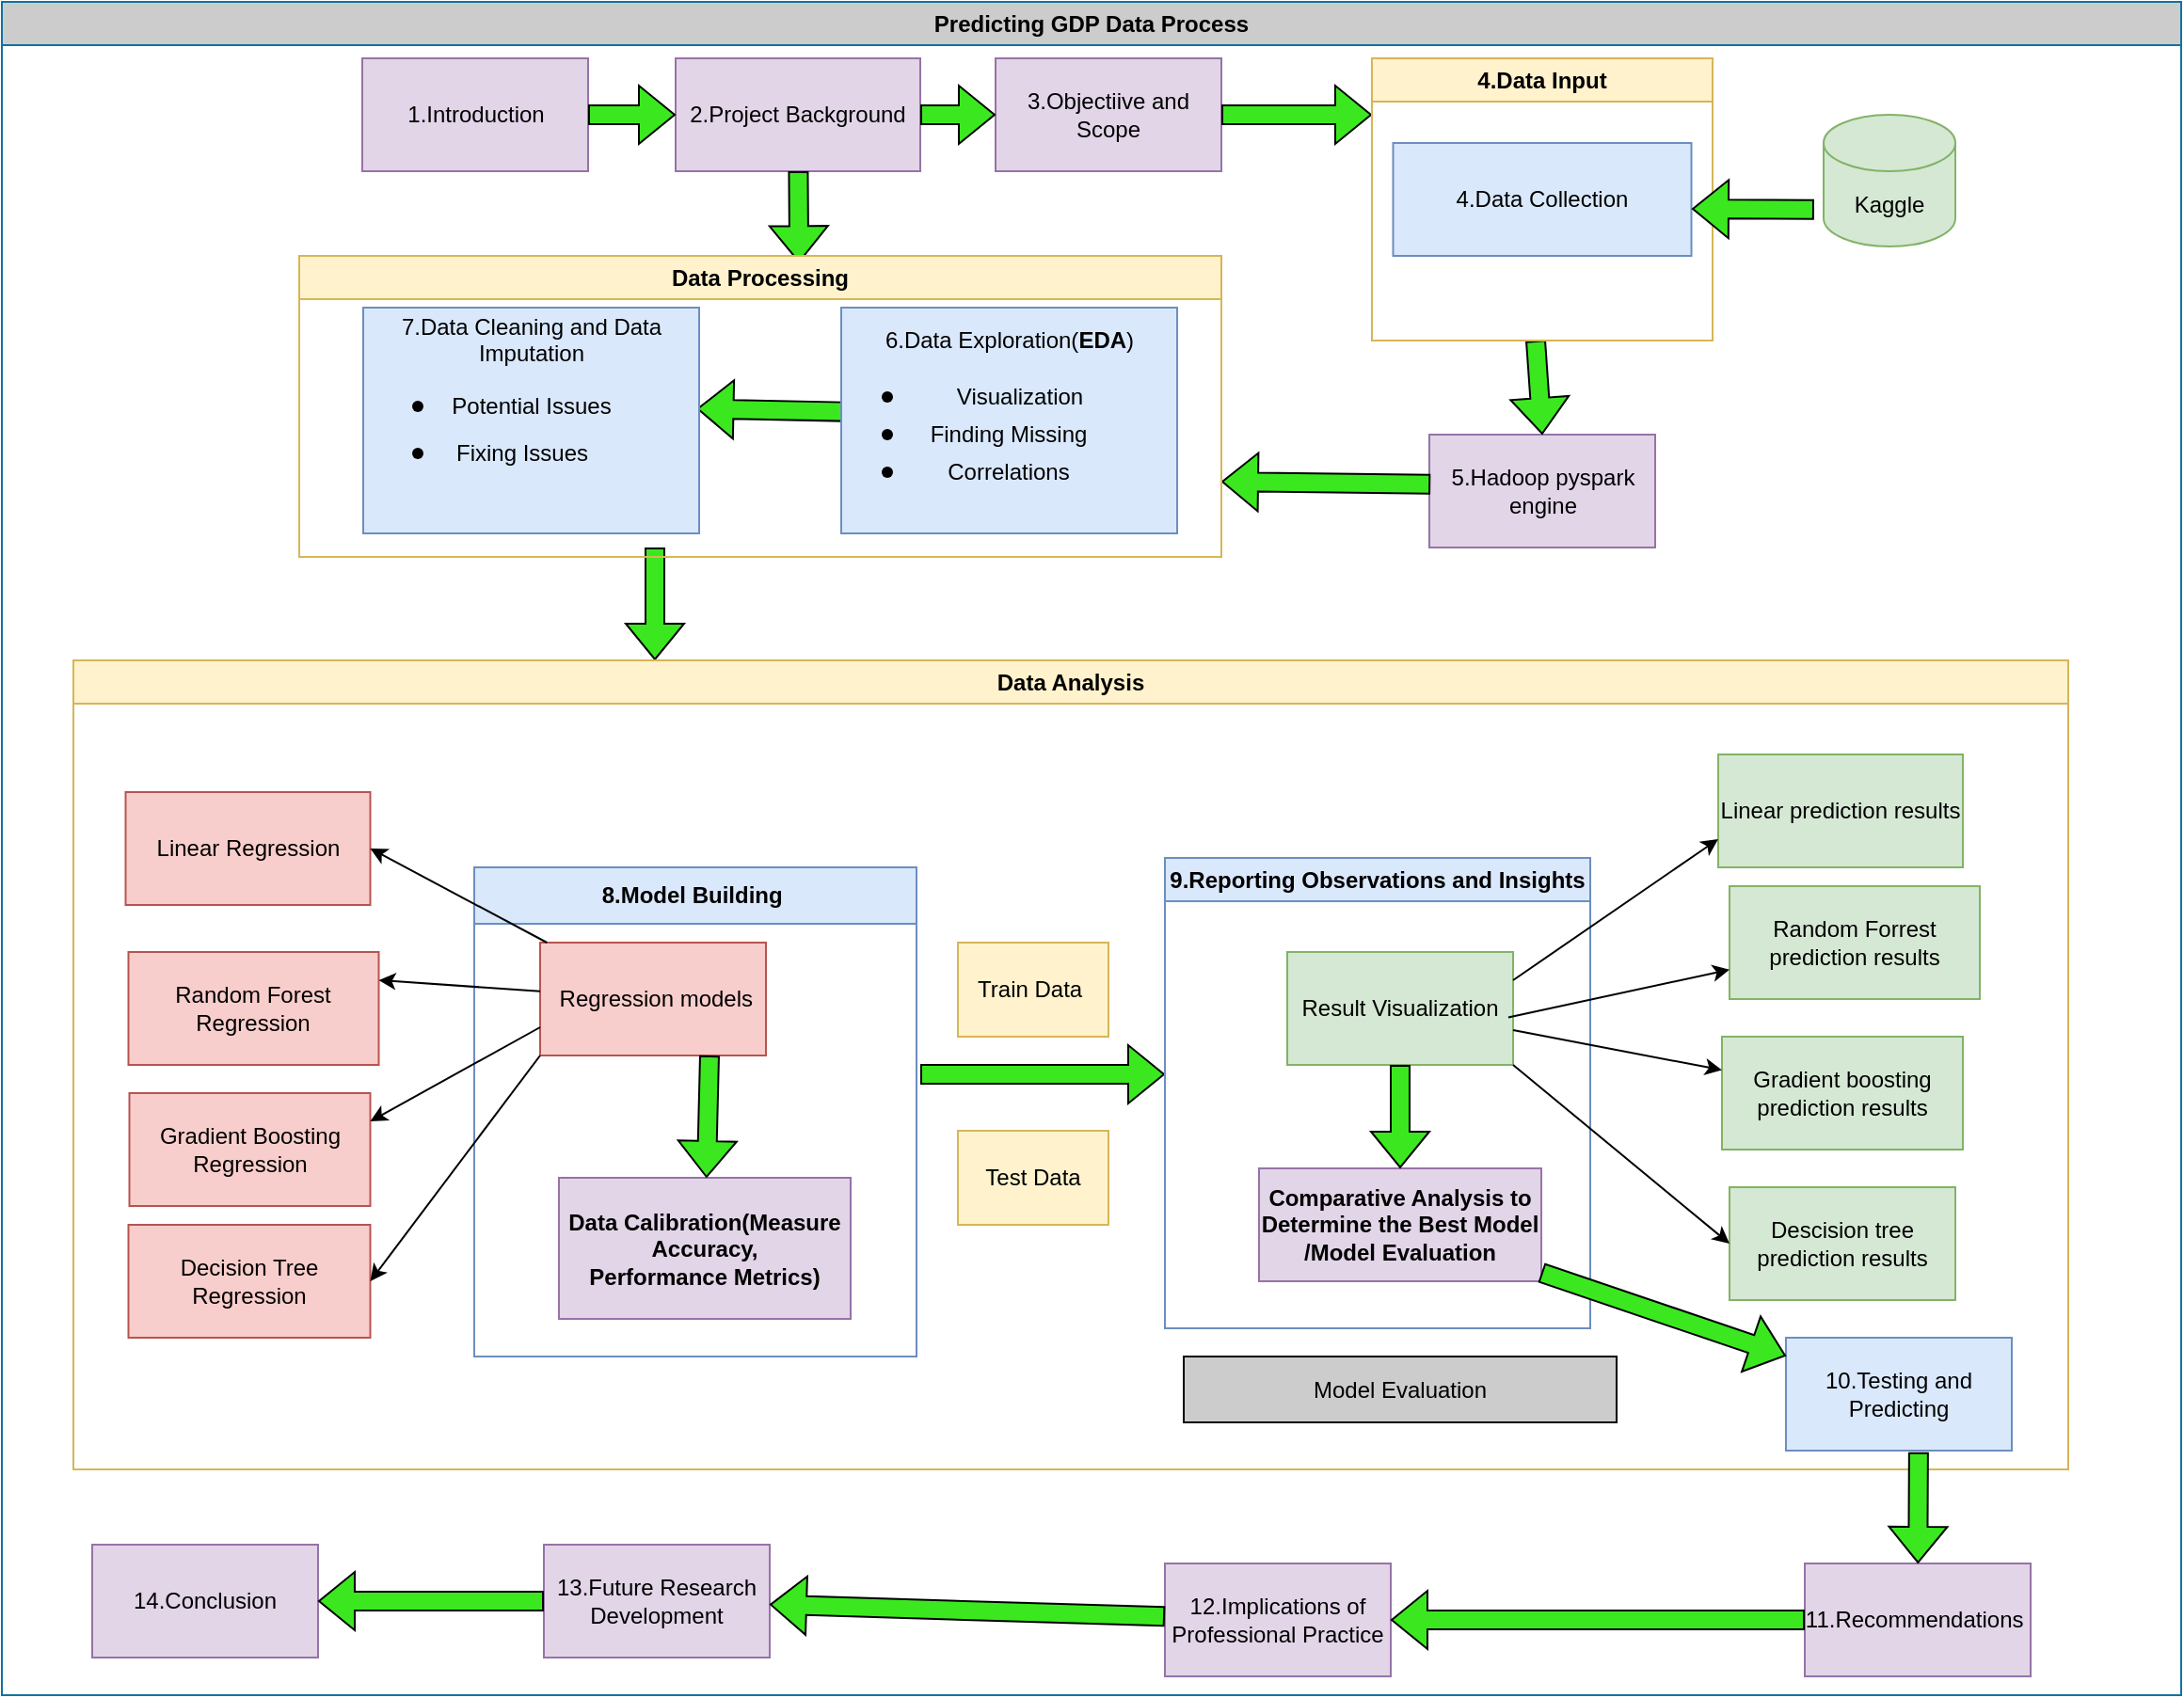 <mxfile version="20.6.0" type="device"><diagram id="C5RBs43oDa-KdzZeNtuy" name="Page-1"><mxGraphModel dx="1341" dy="945" grid="1" gridSize="10" guides="1" tooltips="1" connect="1" arrows="1" fold="1" page="1" pageScale="1" pageWidth="827" pageHeight="1169" math="0" shadow="0"><root><mxCell id="WIyWlLk6GJQsqaUBKTNV-0"/><mxCell id="WIyWlLk6GJQsqaUBKTNV-1" parent="WIyWlLk6GJQsqaUBKTNV-0"/><mxCell id="utOqxMnaWdYdPfF11MEj-0" value="3.Objectiive and Scope" style="rounded=0;whiteSpace=wrap;html=1;fillColor=#e1d5e7;strokeColor=#9673a6;" parent="WIyWlLk6GJQsqaUBKTNV-1" vertex="1"><mxGeometry x="690" y="50" width="120" height="60" as="geometry"/></mxCell><mxCell id="utOqxMnaWdYdPfF11MEj-5" value="5.Hadoop pyspark engine" style="rounded=0;whiteSpace=wrap;html=1;fillColor=#e1d5e7;strokeColor=#9673a6;" parent="WIyWlLk6GJQsqaUBKTNV-1" vertex="1"><mxGeometry x="920.5" y="250" width="120" height="60" as="geometry"/></mxCell><mxCell id="utOqxMnaWdYdPfF11MEj-15" value="1.Introduction" style="rounded=0;whiteSpace=wrap;html=1;fillColor=#e1d5e7;strokeColor=#9673a6;" parent="WIyWlLk6GJQsqaUBKTNV-1" vertex="1"><mxGeometry x="353.5" y="50" width="120" height="60" as="geometry"/></mxCell><mxCell id="utOqxMnaWdYdPfF11MEj-16" value="2.Project Background" style="rounded=0;whiteSpace=wrap;html=1;fillColor=#e1d5e7;strokeColor=#9673a6;" parent="WIyWlLk6GJQsqaUBKTNV-1" vertex="1"><mxGeometry x="520" y="50" width="130" height="60" as="geometry"/></mxCell><mxCell id="utOqxMnaWdYdPfF11MEj-61" value="" style="shape=flexArrow;endArrow=classic;html=1;rounded=0;fillColor=#3BE820;strokeColor=#000000;" parent="WIyWlLk6GJQsqaUBKTNV-1" source="utOqxMnaWdYdPfF11MEj-15" target="utOqxMnaWdYdPfF11MEj-16" edge="1"><mxGeometry width="50" height="50" relative="1" as="geometry"><mxPoint x="860" y="-140" as="sourcePoint"/><mxPoint x="950" y="-190" as="targetPoint"/><Array as="points"/></mxGeometry></mxCell><mxCell id="utOqxMnaWdYdPfF11MEj-62" value="" style="shape=flexArrow;endArrow=classic;html=1;rounded=0;fillColor=#3BE820;strokeColor=#000000;entryX=0.542;entryY=0.023;entryDx=0;entryDy=0;entryPerimeter=0;" parent="WIyWlLk6GJQsqaUBKTNV-1" source="utOqxMnaWdYdPfF11MEj-16" target="3bz2aoW9peAauianSwxs-62" edge="1"><mxGeometry width="50" height="50" relative="1" as="geometry"><mxPoint x="897" y="-46" as="sourcePoint"/><mxPoint x="560" y="150" as="targetPoint"/><Array as="points"/></mxGeometry></mxCell><mxCell id="utOqxMnaWdYdPfF11MEj-68" value="" style="shape=flexArrow;endArrow=classic;html=1;rounded=0;fillColor=#3BE820;" parent="WIyWlLk6GJQsqaUBKTNV-1" source="utOqxMnaWdYdPfF11MEj-0" edge="1"><mxGeometry width="50" height="50" relative="1" as="geometry"><mxPoint x="860" y="190" as="sourcePoint"/><mxPoint x="890" y="80" as="targetPoint"/></mxGeometry></mxCell><mxCell id="utOqxMnaWdYdPfF11MEj-71" value="" style="shape=flexArrow;endArrow=classic;html=1;rounded=0;fillColor=#3BE820;entryX=0.5;entryY=0;entryDx=0;entryDy=0;" parent="WIyWlLk6GJQsqaUBKTNV-1" target="utOqxMnaWdYdPfF11MEj-5" edge="1"><mxGeometry width="50" height="50" relative="1" as="geometry"><mxPoint x="977" y="200" as="sourcePoint"/><mxPoint x="950" y="260" as="targetPoint"/></mxGeometry></mxCell><mxCell id="utOqxMnaWdYdPfF11MEj-72" value="" style="shape=flexArrow;endArrow=classic;html=1;rounded=0;fillColor=#3BE820;exitX=0.006;exitY=0.461;exitDx=0;exitDy=0;entryX=0.993;entryY=0.448;entryDx=0;entryDy=0;entryPerimeter=0;exitPerimeter=0;" parent="WIyWlLk6GJQsqaUBKTNV-1" source="3bz2aoW9peAauianSwxs-9" edge="1"><mxGeometry width="50" height="50" relative="1" as="geometry"><mxPoint x="940" y="460" as="sourcePoint"/><mxPoint x="531.25" y="236.26" as="targetPoint"/></mxGeometry></mxCell><mxCell id="3bz2aoW9peAauianSwxs-8" value="" style="shape=flexArrow;endArrow=classic;html=1;rounded=0;fillColor=#3BE820;strokeColor=#000000;exitX=1;exitY=0.5;exitDx=0;exitDy=0;entryX=0;entryY=0.5;entryDx=0;entryDy=0;" parent="WIyWlLk6GJQsqaUBKTNV-1" source="utOqxMnaWdYdPfF11MEj-16" target="utOqxMnaWdYdPfF11MEj-0" edge="1"><mxGeometry width="50" height="50" relative="1" as="geometry"><mxPoint x="586.5" y="119.71" as="sourcePoint"/><mxPoint x="666.5" y="119.71" as="targetPoint"/><Array as="points"/></mxGeometry></mxCell><mxCell id="3bz2aoW9peAauianSwxs-9" value="6.Data Exploration(&lt;b&gt;EDA&lt;/b&gt;)&lt;br&gt;&lt;br&gt;&lt;br&gt;&lt;br&gt;&lt;br&gt;&lt;br&gt;&amp;nbsp;" style="rounded=0;whiteSpace=wrap;html=1;fillColor=#dae8fc;strokeColor=#6c8ebf;" parent="WIyWlLk6GJQsqaUBKTNV-1" vertex="1"><mxGeometry x="608" y="182.5" width="178.5" height="120" as="geometry"/></mxCell><mxCell id="utOqxMnaWdYdPfF11MEj-76" value="" style="shape=flexArrow;endArrow=classic;html=1;rounded=0;fillColor=#3BE820;" parent="WIyWlLk6GJQsqaUBKTNV-1" edge="1"><mxGeometry width="50" height="50" relative="1" as="geometry"><mxPoint x="650" y="590" as="sourcePoint"/><mxPoint x="780" y="590" as="targetPoint"/></mxGeometry></mxCell><mxCell id="3bz2aoW9peAauianSwxs-40" value="" style="shape=waypoint;sketch=0;fillStyle=solid;size=6;pointerEvents=1;points=[];fillColor=none;resizable=0;rotatable=0;perimeter=centerPerimeter;snapToPoint=1;" parent="WIyWlLk6GJQsqaUBKTNV-1" vertex="1"><mxGeometry x="612.5" y="210" width="40" height="40" as="geometry"/></mxCell><mxCell id="3bz2aoW9peAauianSwxs-41" value="" style="shape=waypoint;sketch=0;fillStyle=solid;size=6;pointerEvents=1;points=[];fillColor=none;resizable=0;rotatable=0;perimeter=centerPerimeter;snapToPoint=1;" parent="WIyWlLk6GJQsqaUBKTNV-1" vertex="1"><mxGeometry x="612.5" y="230" width="40" height="40" as="geometry"/></mxCell><mxCell id="3bz2aoW9peAauianSwxs-43" value="Visualization" style="text;html=1;strokeColor=none;fillColor=none;align=center;verticalAlign=middle;whiteSpace=wrap;rounded=0;" parent="WIyWlLk6GJQsqaUBKTNV-1" vertex="1"><mxGeometry x="652.5" y="220" width="100" height="20" as="geometry"/></mxCell><mxCell id="3bz2aoW9peAauianSwxs-44" value="Finding Missing" style="text;html=1;strokeColor=none;fillColor=none;align=center;verticalAlign=middle;whiteSpace=wrap;rounded=0;" parent="WIyWlLk6GJQsqaUBKTNV-1" vertex="1"><mxGeometry x="647.25" y="240" width="100" height="20" as="geometry"/></mxCell><mxCell id="3bz2aoW9peAauianSwxs-45" value="Correlations" style="text;html=1;strokeColor=none;fillColor=none;align=center;verticalAlign=middle;whiteSpace=wrap;rounded=0;" parent="WIyWlLk6GJQsqaUBKTNV-1" vertex="1"><mxGeometry x="647.25" y="260" width="100" height="20" as="geometry"/></mxCell><mxCell id="3bz2aoW9peAauianSwxs-47" value="" style="shape=waypoint;sketch=0;fillStyle=solid;size=6;pointerEvents=1;points=[];fillColor=none;resizable=0;rotatable=0;perimeter=centerPerimeter;snapToPoint=1;" parent="WIyWlLk6GJQsqaUBKTNV-1" vertex="1"><mxGeometry x="612.5" y="250" width="40" height="40" as="geometry"/></mxCell><mxCell id="utOqxMnaWdYdPfF11MEj-73" value="" style="shape=flexArrow;endArrow=classic;html=1;rounded=0;fillColor=#3BE820;" parent="WIyWlLk6GJQsqaUBKTNV-1" edge="1"><mxGeometry width="50" height="50" relative="1" as="geometry"><mxPoint x="509" y="310" as="sourcePoint"/><mxPoint x="509" y="370" as="targetPoint"/></mxGeometry></mxCell><mxCell id="3bz2aoW9peAauianSwxs-52" value="7.Data Cleaning and Data Imputation&lt;br&gt;&lt;br&gt;&lt;br&gt;&lt;br&gt;&lt;br&gt;&lt;br&gt;&amp;nbsp;" style="rounded=0;whiteSpace=wrap;html=1;fillColor=#dae8fc;strokeColor=#6c8ebf;" parent="WIyWlLk6GJQsqaUBKTNV-1" vertex="1"><mxGeometry x="354" y="182.5" width="178.5" height="120" as="geometry"/></mxCell><mxCell id="3bz2aoW9peAauianSwxs-53" value="" style="shape=flexArrow;endArrow=classic;html=1;rounded=0;fillColor=#3BE820;exitX=0.005;exitY=0.44;exitDx=0;exitDy=0;entryX=1;entryY=0.75;entryDx=0;entryDy=0;exitPerimeter=0;" parent="WIyWlLk6GJQsqaUBKTNV-1" source="utOqxMnaWdYdPfF11MEj-5" target="3bz2aoW9peAauianSwxs-62" edge="1"><mxGeometry width="50" height="50" relative="1" as="geometry"><mxPoint x="585.071" y="247.82" as="sourcePoint"/><mxPoint x="541.251" y="246.26" as="targetPoint"/></mxGeometry></mxCell><mxCell id="3bz2aoW9peAauianSwxs-54" value="" style="shape=waypoint;sketch=0;fillStyle=solid;size=6;pointerEvents=1;points=[];fillColor=none;resizable=0;rotatable=0;perimeter=centerPerimeter;snapToPoint=1;" parent="WIyWlLk6GJQsqaUBKTNV-1" vertex="1"><mxGeometry x="363" y="215" width="40" height="40" as="geometry"/></mxCell><mxCell id="3bz2aoW9peAauianSwxs-55" value="Potential Issues" style="text;html=1;strokeColor=none;fillColor=none;align=center;verticalAlign=middle;whiteSpace=wrap;rounded=0;" parent="WIyWlLk6GJQsqaUBKTNV-1" vertex="1"><mxGeometry x="394.75" y="220" width="97" height="30" as="geometry"/></mxCell><mxCell id="3bz2aoW9peAauianSwxs-56" value="" style="shape=waypoint;sketch=0;fillStyle=solid;size=6;pointerEvents=1;points=[];fillColor=none;resizable=0;rotatable=0;perimeter=centerPerimeter;snapToPoint=1;" parent="WIyWlLk6GJQsqaUBKTNV-1" vertex="1"><mxGeometry x="363" y="240" width="40" height="40" as="geometry"/></mxCell><mxCell id="3bz2aoW9peAauianSwxs-57" value="Fixing Issues" style="text;html=1;strokeColor=none;fillColor=none;align=center;verticalAlign=middle;whiteSpace=wrap;rounded=0;" parent="WIyWlLk6GJQsqaUBKTNV-1" vertex="1"><mxGeometry x="390" y="245" width="97" height="30" as="geometry"/></mxCell><mxCell id="3bz2aoW9peAauianSwxs-58" value="4.Data Input" style="swimlane;whiteSpace=wrap;html=1;fillColor=#fff2cc;strokeColor=#d6b656;" parent="WIyWlLk6GJQsqaUBKTNV-1" vertex="1"><mxGeometry x="890" y="50" width="181" height="150" as="geometry"/></mxCell><mxCell id="utOqxMnaWdYdPfF11MEj-3" value="4.Data Collection" style="rounded=0;whiteSpace=wrap;html=1;fillColor=#dae8fc;strokeColor=#6c8ebf;" parent="3bz2aoW9peAauianSwxs-58" vertex="1"><mxGeometry x="11.25" y="45" width="158.5" height="60" as="geometry"/></mxCell><mxCell id="3bz2aoW9peAauianSwxs-62" value="Data Processing" style="swimlane;whiteSpace=wrap;html=1;fillColor=#fff2cc;strokeColor=#d6b656;" parent="WIyWlLk6GJQsqaUBKTNV-1" vertex="1"><mxGeometry x="320" y="155" width="490" height="160" as="geometry"/></mxCell><mxCell id="3bz2aoW9peAauianSwxs-63" value="Data Analysis" style="swimlane;whiteSpace=wrap;html=1;fillColor=#fff2cc;strokeColor=#d6b656;" parent="WIyWlLk6GJQsqaUBKTNV-1" vertex="1"><mxGeometry x="200" y="370" width="1060" height="430" as="geometry"/></mxCell><mxCell id="3bz2aoW9peAauianSwxs-21" value="9.Reporting Observations and Insights" style="swimlane;whiteSpace=wrap;html=1;fillColor=#dae8fc;strokeColor=#6c8ebf;" parent="3bz2aoW9peAauianSwxs-63" vertex="1"><mxGeometry x="580" y="105" width="226" height="250" as="geometry"/></mxCell><mxCell id="utOqxMnaWdYdPfF11MEj-30" value="Result Visualization" style="rounded=0;whiteSpace=wrap;html=1;fillColor=#d5e8d4;strokeColor=#82b366;" parent="3bz2aoW9peAauianSwxs-21" vertex="1"><mxGeometry x="65" y="50" width="120" height="60" as="geometry"/></mxCell><mxCell id="utOqxMnaWdYdPfF11MEj-33" value="&lt;b&gt;Comparative Analysis to Determine the Best Model /Model Evaluation&lt;/b&gt;" style="rounded=0;whiteSpace=wrap;html=1;fillColor=#e1d5e7;strokeColor=#9673a6;" parent="3bz2aoW9peAauianSwxs-21" vertex="1"><mxGeometry x="50" y="165" width="150" height="60" as="geometry"/></mxCell><mxCell id="utOqxMnaWdYdPfF11MEj-77" value="" style="shape=flexArrow;endArrow=classic;html=1;rounded=0;fillColor=#3BE820;startArrow=none;exitX=0.5;exitY=1;exitDx=0;exitDy=0;" parent="3bz2aoW9peAauianSwxs-21" source="utOqxMnaWdYdPfF11MEj-30" target="utOqxMnaWdYdPfF11MEj-33" edge="1"><mxGeometry width="50" height="50" relative="1" as="geometry"><mxPoint x="95" y="710" as="sourcePoint"/><mxPoint x="145" y="660" as="targetPoint"/></mxGeometry></mxCell><mxCell id="utOqxMnaWdYdPfF11MEj-46" value="Decision Tree Regression" style="rounded=0;whiteSpace=wrap;html=1;fillColor=#f8cecc;strokeColor=#b85450;" parent="3bz2aoW9peAauianSwxs-63" vertex="1"><mxGeometry x="29.25" y="300" width="128.5" height="60" as="geometry"/></mxCell><mxCell id="utOqxMnaWdYdPfF11MEj-44" value="Gradient Boosting Regression" style="rounded=0;whiteSpace=wrap;html=1;fillColor=#f8cecc;strokeColor=#b85450;" parent="3bz2aoW9peAauianSwxs-63" vertex="1"><mxGeometry x="29.75" y="230" width="128" height="60" as="geometry"/></mxCell><mxCell id="utOqxMnaWdYdPfF11MEj-42" value="Random Forest Regression" style="rounded=0;whiteSpace=wrap;html=1;fillColor=#f8cecc;strokeColor=#b85450;" parent="3bz2aoW9peAauianSwxs-63" vertex="1"><mxGeometry x="29.25" y="155" width="133" height="60" as="geometry"/></mxCell><mxCell id="utOqxMnaWdYdPfF11MEj-27" value="Linear Regression" style="rounded=0;whiteSpace=wrap;html=1;fillColor=#f8cecc;strokeColor=#b85450;" parent="3bz2aoW9peAauianSwxs-63" vertex="1"><mxGeometry x="27.75" y="70" width="130" height="60" as="geometry"/></mxCell><mxCell id="utOqxMnaWdYdPfF11MEj-51" value="Descision tree&lt;br&gt;prediction results" style="rounded=0;whiteSpace=wrap;html=1;fillColor=#d5e8d4;strokeColor=#82b366;" parent="3bz2aoW9peAauianSwxs-63" vertex="1"><mxGeometry x="880" y="280" width="120" height="60" as="geometry"/></mxCell><mxCell id="3bz2aoW9peAauianSwxs-39" value="" style="endArrow=classic;html=1;rounded=0;fillColor=#00FF00;entryX=0;entryY=0.5;entryDx=0;entryDy=0;exitX=1;exitY=1;exitDx=0;exitDy=0;" parent="3bz2aoW9peAauianSwxs-63" source="utOqxMnaWdYdPfF11MEj-30" target="utOqxMnaWdYdPfF11MEj-51" edge="1"><mxGeometry width="50" height="50" relative="1" as="geometry"><mxPoint x="740" y="120" as="sourcePoint"/><mxPoint x="790" y="70" as="targetPoint"/></mxGeometry></mxCell><mxCell id="utOqxMnaWdYdPfF11MEj-50" value="Gradient boosting prediction results" style="rounded=0;whiteSpace=wrap;html=1;fillColor=#d5e8d4;strokeColor=#82b366;" parent="3bz2aoW9peAauianSwxs-63" vertex="1"><mxGeometry x="876" y="200" width="128" height="60" as="geometry"/></mxCell><mxCell id="3bz2aoW9peAauianSwxs-38" value="" style="endArrow=classic;html=1;rounded=0;fillColor=#00FF00;" parent="3bz2aoW9peAauianSwxs-63" source="utOqxMnaWdYdPfF11MEj-30" target="utOqxMnaWdYdPfF11MEj-50" edge="1"><mxGeometry width="50" height="50" relative="1" as="geometry"><mxPoint x="730" y="130" as="sourcePoint"/><mxPoint x="780" y="80" as="targetPoint"/></mxGeometry></mxCell><mxCell id="utOqxMnaWdYdPfF11MEj-49" value="Random Forrest prediction results" style="rounded=0;whiteSpace=wrap;html=1;fillColor=#d5e8d4;strokeColor=#82b366;" parent="3bz2aoW9peAauianSwxs-63" vertex="1"><mxGeometry x="880" y="120" width="133" height="60" as="geometry"/></mxCell><mxCell id="3bz2aoW9peAauianSwxs-36" value="" style="endArrow=classic;html=1;rounded=0;fillColor=#00FF00;exitX=0.979;exitY=0.579;exitDx=0;exitDy=0;exitPerimeter=0;" parent="3bz2aoW9peAauianSwxs-63" source="utOqxMnaWdYdPfF11MEj-30" target="utOqxMnaWdYdPfF11MEj-49" edge="1"><mxGeometry width="50" height="50" relative="1" as="geometry"><mxPoint x="740" y="70" as="sourcePoint"/><mxPoint x="770" y="70" as="targetPoint"/></mxGeometry></mxCell><mxCell id="utOqxMnaWdYdPfF11MEj-48" value="Linear prediction results" style="rounded=0;whiteSpace=wrap;html=1;fillColor=#d5e8d4;strokeColor=#82b366;" parent="3bz2aoW9peAauianSwxs-63" vertex="1"><mxGeometry x="874" y="50" width="130" height="60" as="geometry"/></mxCell><mxCell id="3bz2aoW9peAauianSwxs-35" value="" style="endArrow=classic;html=1;rounded=0;fillColor=#00FF00;entryX=0;entryY=0.75;entryDx=0;entryDy=0;exitX=1;exitY=0.25;exitDx=0;exitDy=0;" parent="3bz2aoW9peAauianSwxs-63" source="utOqxMnaWdYdPfF11MEj-30" target="utOqxMnaWdYdPfF11MEj-48" edge="1"><mxGeometry width="50" height="50" relative="1" as="geometry"><mxPoint x="740" y="50" as="sourcePoint"/><mxPoint x="840" y="30" as="targetPoint"/></mxGeometry></mxCell><mxCell id="3bz2aoW9peAauianSwxs-68" value="Predicting GDP Data Process" style="swimlane;whiteSpace=wrap;html=1;fillColor=#CCCCCC;strokeColor=#10739e;" parent="WIyWlLk6GJQsqaUBKTNV-1" vertex="1"><mxGeometry x="162" y="20" width="1158" height="900" as="geometry"/></mxCell><mxCell id="3bz2aoW9peAauianSwxs-70" value="14.Conclusion" style="rounded=0;whiteSpace=wrap;html=1;fillColor=#e1d5e7;strokeColor=#9673a6;" parent="3bz2aoW9peAauianSwxs-68" vertex="1"><mxGeometry x="48" y="820" width="120" height="60" as="geometry"/></mxCell><mxCell id="3bz2aoW9peAauianSwxs-71" value="Train Data&amp;nbsp;" style="rounded=0;whiteSpace=wrap;html=1;fillColor=#fff2cc;strokeColor=#d6b656;" parent="3bz2aoW9peAauianSwxs-68" vertex="1"><mxGeometry x="508" y="500" width="80" height="50" as="geometry"/></mxCell><mxCell id="3bz2aoW9peAauianSwxs-12" value="8.Model Building&amp;nbsp;" style="swimlane;whiteSpace=wrap;html=1;startSize=30;fillColor=#dae8fc;strokeColor=#6c8ebf;" parent="3bz2aoW9peAauianSwxs-68" vertex="1"><mxGeometry x="251" y="460" width="235" height="260" as="geometry"/></mxCell><mxCell id="utOqxMnaWdYdPfF11MEj-24" value="&amp;nbsp;Regression models" style="rounded=0;whiteSpace=wrap;html=1;fillColor=#f8cecc;strokeColor=#b85450;" parent="3bz2aoW9peAauianSwxs-12" vertex="1"><mxGeometry x="35" y="40" width="120" height="60" as="geometry"/></mxCell><mxCell id="utOqxMnaWdYdPfF11MEj-26" value="&lt;b&gt;Data Calibration(Measure Accuracy, Performance&amp;nbsp;Metrics)&lt;/b&gt;" style="rounded=0;whiteSpace=wrap;html=1;fillColor=#e1d5e7;strokeColor=#9673a6;" parent="3bz2aoW9peAauianSwxs-12" vertex="1"><mxGeometry x="45" y="165" width="155" height="75" as="geometry"/></mxCell><mxCell id="utOqxMnaWdYdPfF11MEj-75" value="" style="shape=flexArrow;endArrow=classic;html=1;rounded=0;fillColor=#3BE820;exitX=0.75;exitY=1;exitDx=0;exitDy=0;" parent="3bz2aoW9peAauianSwxs-12" source="utOqxMnaWdYdPfF11MEj-24" target="utOqxMnaWdYdPfF11MEj-26" edge="1"><mxGeometry width="50" height="50" relative="1" as="geometry"><mxPoint x="155" y="200" as="sourcePoint"/><mxPoint x="525" y="440" as="targetPoint"/></mxGeometry></mxCell><mxCell id="utOqxMnaWdYdPfF11MEj-31" value="10.Testing and Predicting" style="rounded=0;whiteSpace=wrap;html=1;fillColor=#dae8fc;strokeColor=#6c8ebf;" parent="3bz2aoW9peAauianSwxs-68" vertex="1"><mxGeometry x="948" y="710" width="120" height="60" as="geometry"/></mxCell><mxCell id="utOqxMnaWdYdPfF11MEj-34" value="11.Recommendations&amp;nbsp;" style="rounded=0;whiteSpace=wrap;html=1;fillColor=#e1d5e7;strokeColor=#9673a6;" parent="3bz2aoW9peAauianSwxs-68" vertex="1"><mxGeometry x="958" y="830" width="120" height="60" as="geometry"/></mxCell><mxCell id="utOqxMnaWdYdPfF11MEj-79" value="" style="shape=flexArrow;endArrow=classic;html=1;rounded=0;fillColor=#3BE820;exitX=0.587;exitY=1.014;exitDx=0;exitDy=0;exitPerimeter=0;" parent="3bz2aoW9peAauianSwxs-68" source="utOqxMnaWdYdPfF11MEj-31" target="utOqxMnaWdYdPfF11MEj-34" edge="1"><mxGeometry width="50" height="50" relative="1" as="geometry"><mxPoint x="878" y="1291" as="sourcePoint"/><mxPoint x="928" y="1241" as="targetPoint"/></mxGeometry></mxCell><mxCell id="utOqxMnaWdYdPfF11MEj-35" value="12.Implications of Professional Practice" style="rounded=0;whiteSpace=wrap;html=1;fillColor=#e1d5e7;strokeColor=#9673a6;" parent="3bz2aoW9peAauianSwxs-68" vertex="1"><mxGeometry x="618" y="830" width="120" height="60" as="geometry"/></mxCell><mxCell id="utOqxMnaWdYdPfF11MEj-80" value="" style="shape=flexArrow;endArrow=classic;html=1;rounded=0;fillColor=#3BE820;" parent="3bz2aoW9peAauianSwxs-68" source="utOqxMnaWdYdPfF11MEj-34" target="utOqxMnaWdYdPfF11MEj-35" edge="1"><mxGeometry width="50" height="50" relative="1" as="geometry"><mxPoint x="768" y="1381" as="sourcePoint"/><mxPoint x="818" y="1331" as="targetPoint"/></mxGeometry></mxCell><mxCell id="utOqxMnaWdYdPfF11MEj-36" value="13.Future Research Development" style="rounded=0;whiteSpace=wrap;html=1;fillColor=#e1d5e7;strokeColor=#9673a6;" parent="3bz2aoW9peAauianSwxs-68" vertex="1"><mxGeometry x="288" y="820" width="120" height="60" as="geometry"/></mxCell><mxCell id="utOqxMnaWdYdPfF11MEj-81" value="" style="shape=flexArrow;endArrow=classic;html=1;rounded=0;fillColor=#3BE820;" parent="3bz2aoW9peAauianSwxs-68" source="utOqxMnaWdYdPfF11MEj-35" target="utOqxMnaWdYdPfF11MEj-36" edge="1"><mxGeometry width="50" height="50" relative="1" as="geometry"><mxPoint x="768" y="1501" as="sourcePoint"/><mxPoint x="818" y="1451" as="targetPoint"/></mxGeometry></mxCell><mxCell id="3bz2aoW9peAauianSwxs-69" value="" style="shape=flexArrow;endArrow=classic;html=1;rounded=0;fillColor=#3BE820;entryX=1;entryY=0.5;entryDx=0;entryDy=0;exitX=0;exitY=0.5;exitDx=0;exitDy=0;" parent="3bz2aoW9peAauianSwxs-68" source="utOqxMnaWdYdPfF11MEj-36" target="3bz2aoW9peAauianSwxs-70" edge="1"><mxGeometry width="50" height="50" relative="1" as="geometry"><mxPoint x="600.5" y="840" as="sourcePoint"/><mxPoint x="408" y="840" as="targetPoint"/></mxGeometry></mxCell><mxCell id="3bz2aoW9peAauianSwxs-72" value="Test Data" style="rounded=0;whiteSpace=wrap;html=1;fillColor=#fff2cc;strokeColor=#d6b656;" parent="3bz2aoW9peAauianSwxs-68" vertex="1"><mxGeometry x="508" y="600" width="80" height="50" as="geometry"/></mxCell><mxCell id="3bz2aoW9peAauianSwxs-73" value="Model Evaluation" style="rounded=0;whiteSpace=wrap;html=1;fillColor=#CCCCCC;" parent="3bz2aoW9peAauianSwxs-68" vertex="1"><mxGeometry x="628" y="720" width="230" height="35" as="geometry"/></mxCell><mxCell id="1ORWEQLdlWuvK4Q97NqB-2" value="" style="shape=flexArrow;endArrow=classic;html=1;rounded=0;fillColor=#3BE820;exitX=-0.072;exitY=0.72;exitDx=0;exitDy=0;exitPerimeter=0;" edge="1" parent="3bz2aoW9peAauianSwxs-68" source="3bz2aoW9peAauianSwxs-59"><mxGeometry width="50" height="50" relative="1" as="geometry"><mxPoint x="938" y="110" as="sourcePoint"/><mxPoint x="898" y="110" as="targetPoint"/></mxGeometry></mxCell><mxCell id="3bz2aoW9peAauianSwxs-59" value="Kaggle" style="shape=cylinder3;whiteSpace=wrap;html=1;boundedLbl=1;backgroundOutline=1;size=15;fillColor=#d5e8d4;strokeColor=#82b366;" parent="3bz2aoW9peAauianSwxs-68" vertex="1"><mxGeometry x="968" y="60" width="70" height="70" as="geometry"/></mxCell><mxCell id="3bz2aoW9peAauianSwxs-34" value="" style="endArrow=classic;html=1;rounded=0;fillColor=#00FF00;entryX=1;entryY=0.5;entryDx=0;entryDy=0;exitX=0;exitY=1;exitDx=0;exitDy=0;" parent="WIyWlLk6GJQsqaUBKTNV-1" source="utOqxMnaWdYdPfF11MEj-24" target="utOqxMnaWdYdPfF11MEj-46" edge="1"><mxGeometry width="50" height="50" relative="1" as="geometry"><mxPoint x="407" y="640" as="sourcePoint"/><mxPoint x="457" y="590" as="targetPoint"/></mxGeometry></mxCell><mxCell id="3bz2aoW9peAauianSwxs-32" value="" style="endArrow=classic;html=1;rounded=0;fillColor=#00FF00;exitX=0;exitY=0.75;exitDx=0;exitDy=0;entryX=1;entryY=0.25;entryDx=0;entryDy=0;" parent="WIyWlLk6GJQsqaUBKTNV-1" source="utOqxMnaWdYdPfF11MEj-24" target="utOqxMnaWdYdPfF11MEj-44" edge="1"><mxGeometry width="50" height="50" relative="1" as="geometry"><mxPoint x="357" y="580" as="sourcePoint"/><mxPoint x="407" y="530" as="targetPoint"/></mxGeometry></mxCell><mxCell id="3bz2aoW9peAauianSwxs-31" value="" style="endArrow=classic;html=1;rounded=0;fillColor=#00FF00;entryX=1;entryY=0.25;entryDx=0;entryDy=0;" parent="WIyWlLk6GJQsqaUBKTNV-1" source="utOqxMnaWdYdPfF11MEj-24" target="utOqxMnaWdYdPfF11MEj-42" edge="1"><mxGeometry width="50" height="50" relative="1" as="geometry"><mxPoint x="367" y="490" as="sourcePoint"/><mxPoint x="417" y="440" as="targetPoint"/></mxGeometry></mxCell><mxCell id="3bz2aoW9peAauianSwxs-30" value="" style="endArrow=classic;html=1;rounded=0;fillColor=#00FF00;entryX=1;entryY=0.5;entryDx=0;entryDy=0;" parent="WIyWlLk6GJQsqaUBKTNV-1" source="utOqxMnaWdYdPfF11MEj-24" target="utOqxMnaWdYdPfF11MEj-27" edge="1"><mxGeometry width="50" height="50" relative="1" as="geometry"><mxPoint x="490" y="430" as="sourcePoint"/><mxPoint x="420" y="390" as="targetPoint"/></mxGeometry></mxCell><mxCell id="utOqxMnaWdYdPfF11MEj-78" value="" style="shape=flexArrow;endArrow=classic;html=1;rounded=0;fillColor=#3BE820;" parent="WIyWlLk6GJQsqaUBKTNV-1" source="utOqxMnaWdYdPfF11MEj-33" target="utOqxMnaWdYdPfF11MEj-31" edge="1"><mxGeometry width="50" height="50" relative="1" as="geometry"><mxPoint x="810" y="1151" as="sourcePoint"/><mxPoint x="950" y="1111" as="targetPoint"/></mxGeometry></mxCell></root></mxGraphModel></diagram></mxfile>